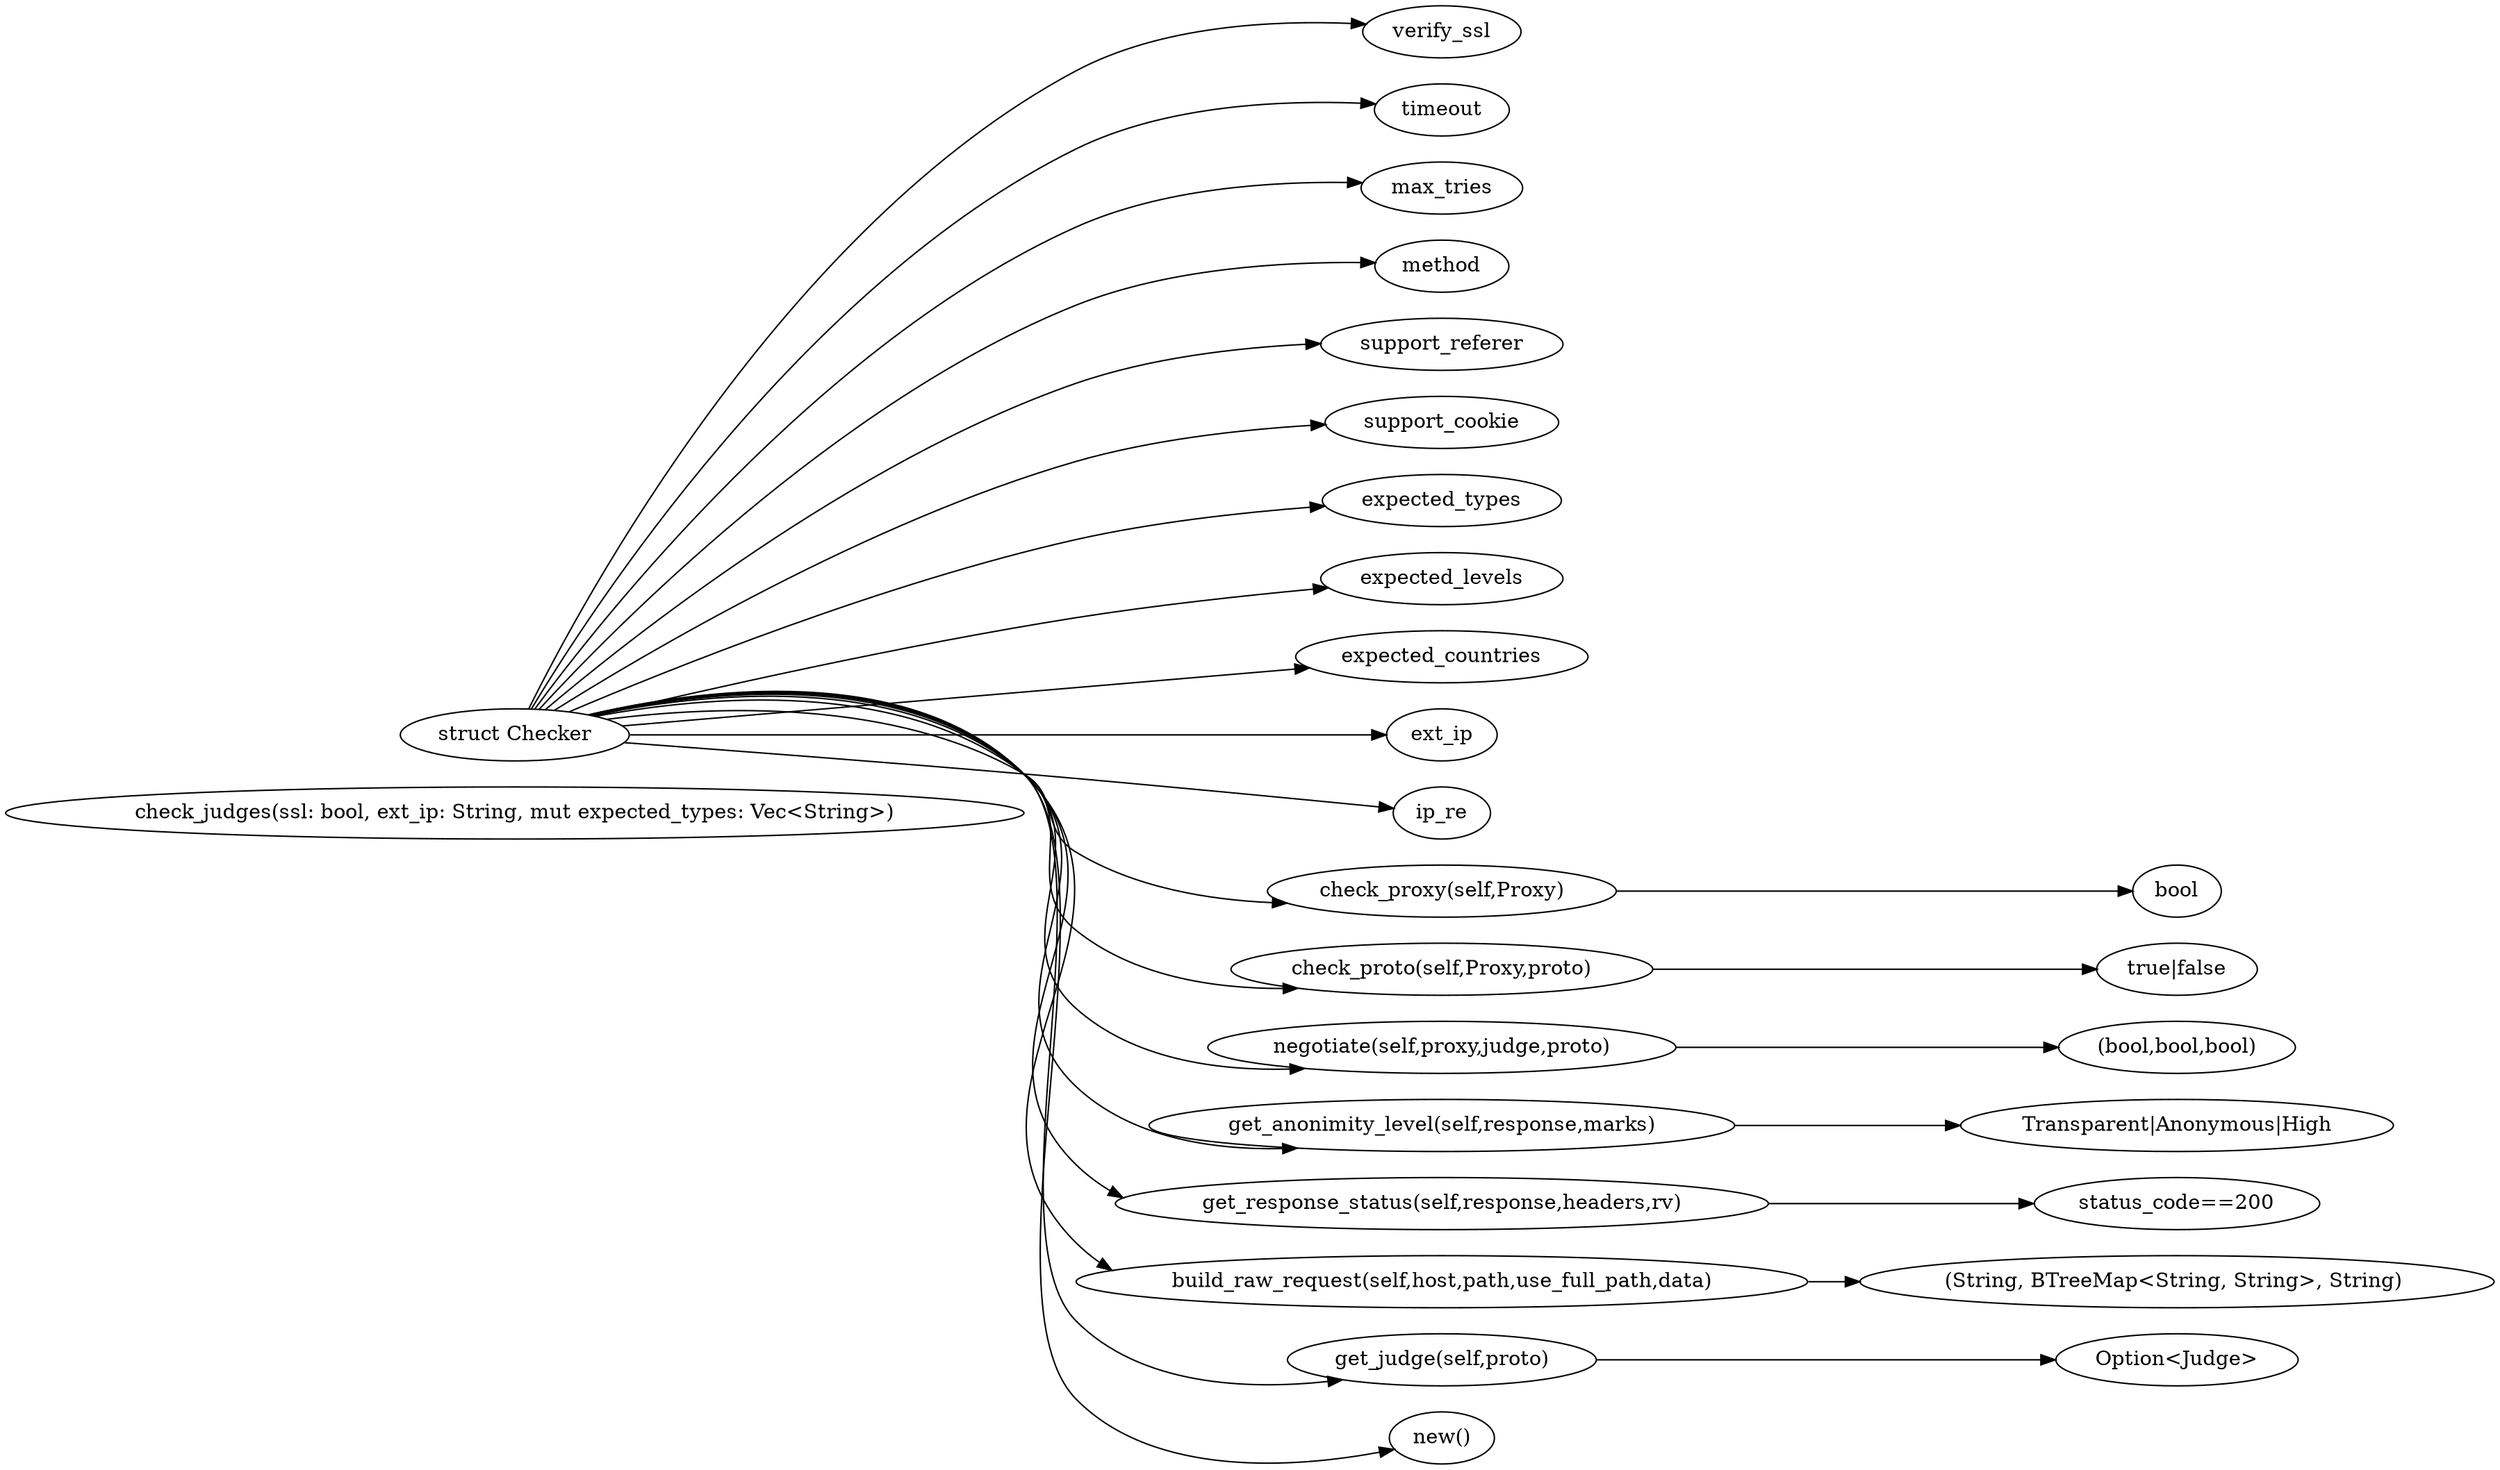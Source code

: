 digraph {
    graph [ 
        rankdir=LR,
    ]
    "check_judges" [label="check_judges(ssl: bool, ext_ip: String, mut expected_types: Vec<String>)"]
    "checker" [label="struct Checker"]
    "checker" -> "verify_ssl"
    "checker" -> "timeout"
    "checker" -> "max_tries"
    "checker" -> "method"
    "checker" -> "support_referer"
    "checker" -> "support_cookie"
    "checker" -> "expected_types"
    "checker" -> "expected_levels"
    "checker" -> "expected_countries"
    "checker" -> "ext_ip"
    "checker" -> "ip_re"
    "checker" -> "check_proxy(self,Proxy)" -> "bool"
    "checker" -> "check_proto(self,Proxy,proto)" -> "true|false"
    "checker" -> "negotiate(self,proxy,judge,proto)" -> "(bool,bool,bool)"
    "checker" -> "get_anonimity_level(self,response,marks)" -> "Transparent|Anonymous|High"
    "checker" -> "get_response_status(self,response,headers,rv)" -> "status_code==200"
    "checker" -> "build_raw_request(self,host,path,use_full_path,data)" -> "(String, BTreeMap<String, String>, String) "
    "checker" -> "get_judge(self,proto)" -> "Option<Judge>"
    "checker" -> "new()"
}